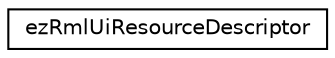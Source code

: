 digraph "Graphical Class Hierarchy"
{
 // LATEX_PDF_SIZE
  edge [fontname="Helvetica",fontsize="10",labelfontname="Helvetica",labelfontsize="10"];
  node [fontname="Helvetica",fontsize="10",shape=record];
  rankdir="LR";
  Node0 [label="ezRmlUiResourceDescriptor",height=0.2,width=0.4,color="black", fillcolor="white", style="filled",URL="$db/ddc/structez_rml_ui_resource_descriptor.htm",tooltip=" "];
}
